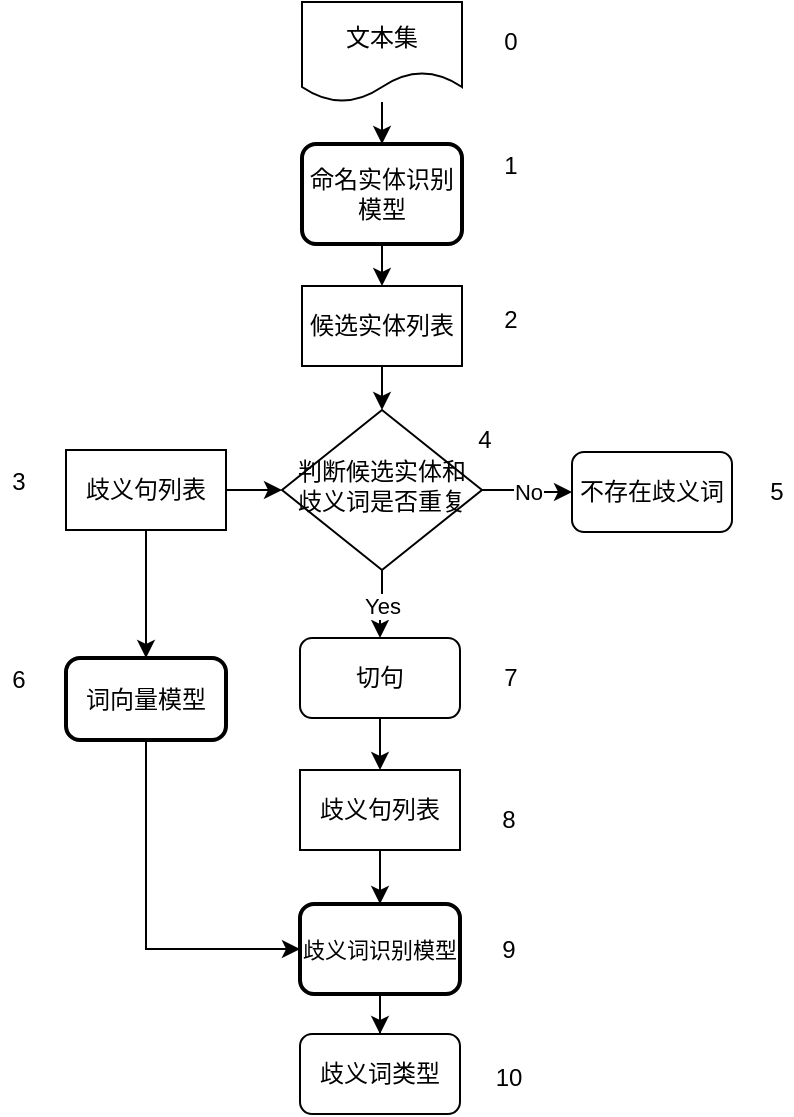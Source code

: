 <mxfile version="13.7.9" type="github">
  <diagram id="C5RBs43oDa-KdzZeNtuy" name="Page-1">
    <mxGraphModel dx="1186" dy="747" grid="0" gridSize="10" guides="1" tooltips="1" connect="1" arrows="1" fold="1" page="1" pageScale="1" pageWidth="827" pageHeight="1169" background="#ffffff" math="0" shadow="0">
      <root>
        <mxCell id="WIyWlLk6GJQsqaUBKTNV-0" />
        <mxCell id="WIyWlLk6GJQsqaUBKTNV-1" parent="WIyWlLk6GJQsqaUBKTNV-0" />
        <mxCell id="8-ckLOhh94-560xdvz12-28" value="No" style="edgeStyle=orthogonalEdgeStyle;rounded=0;orthogonalLoop=1;jettySize=auto;html=1;" edge="1" parent="WIyWlLk6GJQsqaUBKTNV-1" source="WIyWlLk6GJQsqaUBKTNV-6" target="WIyWlLk6GJQsqaUBKTNV-7">
          <mxGeometry relative="1" as="geometry" />
        </mxCell>
        <mxCell id="8-ckLOhh94-560xdvz12-51" value="Yes" style="edgeStyle=orthogonalEdgeStyle;rounded=0;orthogonalLoop=1;jettySize=auto;html=1;" edge="1" parent="WIyWlLk6GJQsqaUBKTNV-1" source="WIyWlLk6GJQsqaUBKTNV-6" target="8-ckLOhh94-560xdvz12-50">
          <mxGeometry relative="1" as="geometry" />
        </mxCell>
        <mxCell id="WIyWlLk6GJQsqaUBKTNV-6" value="判断候选实体和歧义词是否重复" style="rhombus;whiteSpace=wrap;html=1;shadow=0;fontFamily=Helvetica;fontSize=12;align=center;strokeWidth=1;spacing=6;spacingTop=-4;" parent="WIyWlLk6GJQsqaUBKTNV-1" vertex="1">
          <mxGeometry x="286" y="270" width="100" height="80" as="geometry" />
        </mxCell>
        <mxCell id="WIyWlLk6GJQsqaUBKTNV-7" value="不存在歧义词" style="rounded=1;whiteSpace=wrap;html=1;fontSize=12;glass=0;strokeWidth=1;shadow=0;" parent="WIyWlLk6GJQsqaUBKTNV-1" vertex="1">
          <mxGeometry x="431" y="291" width="80" height="40" as="geometry" />
        </mxCell>
        <mxCell id="WIyWlLk6GJQsqaUBKTNV-11" value="歧义词类型" style="rounded=1;whiteSpace=wrap;html=1;fontSize=12;glass=0;strokeWidth=1;shadow=0;" parent="WIyWlLk6GJQsqaUBKTNV-1" vertex="1">
          <mxGeometry x="295" y="582" width="80" height="40" as="geometry" />
        </mxCell>
        <mxCell id="8-ckLOhh94-560xdvz12-26" value="" style="edgeStyle=orthogonalEdgeStyle;rounded=0;orthogonalLoop=1;jettySize=auto;html=1;" edge="1" parent="WIyWlLk6GJQsqaUBKTNV-1" source="sXAMdZgzooFVpot21rzu-5" target="8-ckLOhh94-560xdvz12-18">
          <mxGeometry relative="1" as="geometry" />
        </mxCell>
        <mxCell id="sXAMdZgzooFVpot21rzu-5" value="&lt;span&gt;命名实体识别模型&lt;/span&gt;" style="rounded=1;whiteSpace=wrap;html=1;absoluteArcSize=1;arcSize=14;strokeWidth=2;" parent="WIyWlLk6GJQsqaUBKTNV-1" vertex="1">
          <mxGeometry x="296" y="137" width="80" height="50" as="geometry" />
        </mxCell>
        <mxCell id="8-ckLOhh94-560xdvz12-11" style="edgeStyle=orthogonalEdgeStyle;rounded=0;orthogonalLoop=1;jettySize=auto;html=1;exitX=0.5;exitY=1;exitDx=0;exitDy=0;" edge="1" parent="WIyWlLk6GJQsqaUBKTNV-1" source="sXAMdZgzooFVpot21rzu-7" target="WIyWlLk6GJQsqaUBKTNV-11">
          <mxGeometry relative="1" as="geometry" />
        </mxCell>
        <mxCell id="sXAMdZgzooFVpot21rzu-7" value="&lt;span&gt;&lt;font style=&quot;font-size: 11px&quot;&gt;歧义词识别模型&lt;/font&gt;&lt;/span&gt;" style="rounded=1;whiteSpace=wrap;html=1;absoluteArcSize=1;arcSize=14;strokeWidth=2;" parent="WIyWlLk6GJQsqaUBKTNV-1" vertex="1">
          <mxGeometry x="295" y="517" width="80" height="45" as="geometry" />
        </mxCell>
        <mxCell id="8-ckLOhh94-560xdvz12-32" style="edgeStyle=orthogonalEdgeStyle;rounded=0;orthogonalLoop=1;jettySize=auto;html=1;entryX=0;entryY=0.5;entryDx=0;entryDy=0;exitX=0.5;exitY=1;exitDx=0;exitDy=0;" edge="1" parent="WIyWlLk6GJQsqaUBKTNV-1" source="8-ckLOhh94-560xdvz12-1" target="sXAMdZgzooFVpot21rzu-7">
          <mxGeometry relative="1" as="geometry" />
        </mxCell>
        <mxCell id="8-ckLOhh94-560xdvz12-1" value="词向量模型" style="rounded=1;whiteSpace=wrap;html=1;absoluteArcSize=1;arcSize=14;strokeWidth=2;" vertex="1" parent="WIyWlLk6GJQsqaUBKTNV-1">
          <mxGeometry x="178" y="394" width="80" height="41" as="geometry" />
        </mxCell>
        <mxCell id="8-ckLOhh94-560xdvz12-25" value="" style="edgeStyle=orthogonalEdgeStyle;rounded=0;orthogonalLoop=1;jettySize=auto;html=1;" edge="1" parent="WIyWlLk6GJQsqaUBKTNV-1" source="8-ckLOhh94-560xdvz12-16" target="sXAMdZgzooFVpot21rzu-5">
          <mxGeometry relative="1" as="geometry" />
        </mxCell>
        <mxCell id="8-ckLOhh94-560xdvz12-16" value="文本集" style="shape=document;whiteSpace=wrap;html=1;boundedLbl=1;" vertex="1" parent="WIyWlLk6GJQsqaUBKTNV-1">
          <mxGeometry x="296" y="66" width="80" height="50" as="geometry" />
        </mxCell>
        <mxCell id="8-ckLOhh94-560xdvz12-27" value="" style="edgeStyle=orthogonalEdgeStyle;rounded=0;orthogonalLoop=1;jettySize=auto;html=1;" edge="1" parent="WIyWlLk6GJQsqaUBKTNV-1" source="8-ckLOhh94-560xdvz12-18" target="WIyWlLk6GJQsqaUBKTNV-6">
          <mxGeometry relative="1" as="geometry" />
        </mxCell>
        <mxCell id="8-ckLOhh94-560xdvz12-18" value="候选实体列表" style="rounded=0;whiteSpace=wrap;html=1;" vertex="1" parent="WIyWlLk6GJQsqaUBKTNV-1">
          <mxGeometry x="296" y="208" width="80" height="40" as="geometry" />
        </mxCell>
        <mxCell id="8-ckLOhh94-560xdvz12-33" value="0" style="text;html=1;align=center;verticalAlign=middle;resizable=0;points=[];autosize=1;" vertex="1" parent="WIyWlLk6GJQsqaUBKTNV-1">
          <mxGeometry x="390" y="76" width="20" height="20" as="geometry" />
        </mxCell>
        <mxCell id="8-ckLOhh94-560xdvz12-34" value="1" style="text;html=1;align=center;verticalAlign=middle;resizable=0;points=[];autosize=1;" vertex="1" parent="WIyWlLk6GJQsqaUBKTNV-1">
          <mxGeometry x="390" y="138" width="20" height="20" as="geometry" />
        </mxCell>
        <mxCell id="8-ckLOhh94-560xdvz12-35" value="2" style="text;html=1;align=center;verticalAlign=middle;resizable=0;points=[];autosize=1;" vertex="1" parent="WIyWlLk6GJQsqaUBKTNV-1">
          <mxGeometry x="391.5" y="216" width="17" height="18" as="geometry" />
        </mxCell>
        <mxCell id="8-ckLOhh94-560xdvz12-36" value="3" style="text;html=1;align=center;verticalAlign=middle;resizable=0;points=[];autosize=1;" vertex="1" parent="WIyWlLk6GJQsqaUBKTNV-1">
          <mxGeometry x="145" y="297" width="17" height="18" as="geometry" />
        </mxCell>
        <mxCell id="8-ckLOhh94-560xdvz12-37" value="4" style="text;html=1;align=center;verticalAlign=middle;resizable=0;points=[];autosize=1;" vertex="1" parent="WIyWlLk6GJQsqaUBKTNV-1">
          <mxGeometry x="378" y="276" width="17" height="18" as="geometry" />
        </mxCell>
        <mxCell id="8-ckLOhh94-560xdvz12-38" value="5" style="text;html=1;align=center;verticalAlign=middle;resizable=0;points=[];autosize=1;" vertex="1" parent="WIyWlLk6GJQsqaUBKTNV-1">
          <mxGeometry x="524" y="302" width="17" height="18" as="geometry" />
        </mxCell>
        <mxCell id="8-ckLOhh94-560xdvz12-39" value="6" style="text;html=1;align=center;verticalAlign=middle;resizable=0;points=[];autosize=1;" vertex="1" parent="WIyWlLk6GJQsqaUBKTNV-1">
          <mxGeometry x="145" y="396" width="17" height="18" as="geometry" />
        </mxCell>
        <mxCell id="8-ckLOhh94-560xdvz12-40" value="8" style="text;html=1;align=center;verticalAlign=middle;resizable=0;points=[];autosize=1;" vertex="1" parent="WIyWlLk6GJQsqaUBKTNV-1">
          <mxGeometry x="390.5" y="466" width="17" height="18" as="geometry" />
        </mxCell>
        <mxCell id="8-ckLOhh94-560xdvz12-41" value="9" style="text;html=1;align=center;verticalAlign=middle;resizable=0;points=[];autosize=1;" vertex="1" parent="WIyWlLk6GJQsqaUBKTNV-1">
          <mxGeometry x="390.5" y="530.5" width="17" height="18" as="geometry" />
        </mxCell>
        <mxCell id="8-ckLOhh94-560xdvz12-42" value="10" style="text;html=1;align=center;verticalAlign=middle;resizable=0;points=[];autosize=1;" vertex="1" parent="WIyWlLk6GJQsqaUBKTNV-1">
          <mxGeometry x="387.5" y="595" width="23" height="18" as="geometry" />
        </mxCell>
        <mxCell id="8-ckLOhh94-560xdvz12-46" value="" style="edgeStyle=orthogonalEdgeStyle;rounded=0;orthogonalLoop=1;jettySize=auto;html=1;" edge="1" parent="WIyWlLk6GJQsqaUBKTNV-1" source="8-ckLOhh94-560xdvz12-44" target="sXAMdZgzooFVpot21rzu-7">
          <mxGeometry relative="1" as="geometry" />
        </mxCell>
        <mxCell id="8-ckLOhh94-560xdvz12-44" value="歧义句列表" style="rounded=0;whiteSpace=wrap;html=1;" vertex="1" parent="WIyWlLk6GJQsqaUBKTNV-1">
          <mxGeometry x="295" y="450" width="80" height="40" as="geometry" />
        </mxCell>
        <mxCell id="8-ckLOhh94-560xdvz12-48" value="" style="edgeStyle=orthogonalEdgeStyle;rounded=0;orthogonalLoop=1;jettySize=auto;html=1;" edge="1" parent="WIyWlLk6GJQsqaUBKTNV-1" source="8-ckLOhh94-560xdvz12-47" target="WIyWlLk6GJQsqaUBKTNV-6">
          <mxGeometry relative="1" as="geometry" />
        </mxCell>
        <mxCell id="8-ckLOhh94-560xdvz12-49" value="" style="edgeStyle=orthogonalEdgeStyle;rounded=0;orthogonalLoop=1;jettySize=auto;html=1;" edge="1" parent="WIyWlLk6GJQsqaUBKTNV-1" source="8-ckLOhh94-560xdvz12-47" target="8-ckLOhh94-560xdvz12-1">
          <mxGeometry relative="1" as="geometry" />
        </mxCell>
        <mxCell id="8-ckLOhh94-560xdvz12-47" value="歧义句列表" style="rounded=0;whiteSpace=wrap;html=1;" vertex="1" parent="WIyWlLk6GJQsqaUBKTNV-1">
          <mxGeometry x="178" y="290" width="80" height="40" as="geometry" />
        </mxCell>
        <mxCell id="8-ckLOhh94-560xdvz12-52" value="" style="edgeStyle=orthogonalEdgeStyle;rounded=0;orthogonalLoop=1;jettySize=auto;html=1;" edge="1" parent="WIyWlLk6GJQsqaUBKTNV-1" source="8-ckLOhh94-560xdvz12-50" target="8-ckLOhh94-560xdvz12-44">
          <mxGeometry relative="1" as="geometry" />
        </mxCell>
        <mxCell id="8-ckLOhh94-560xdvz12-50" value="切句" style="rounded=1;whiteSpace=wrap;html=1;fontSize=12;glass=0;strokeWidth=1;shadow=0;" vertex="1" parent="WIyWlLk6GJQsqaUBKTNV-1">
          <mxGeometry x="295" y="384" width="80" height="40" as="geometry" />
        </mxCell>
        <mxCell id="8-ckLOhh94-560xdvz12-53" value="7" style="text;html=1;align=center;verticalAlign=middle;resizable=0;points=[];autosize=1;" vertex="1" parent="WIyWlLk6GJQsqaUBKTNV-1">
          <mxGeometry x="391.5" y="395" width="17" height="18" as="geometry" />
        </mxCell>
      </root>
    </mxGraphModel>
  </diagram>
</mxfile>
